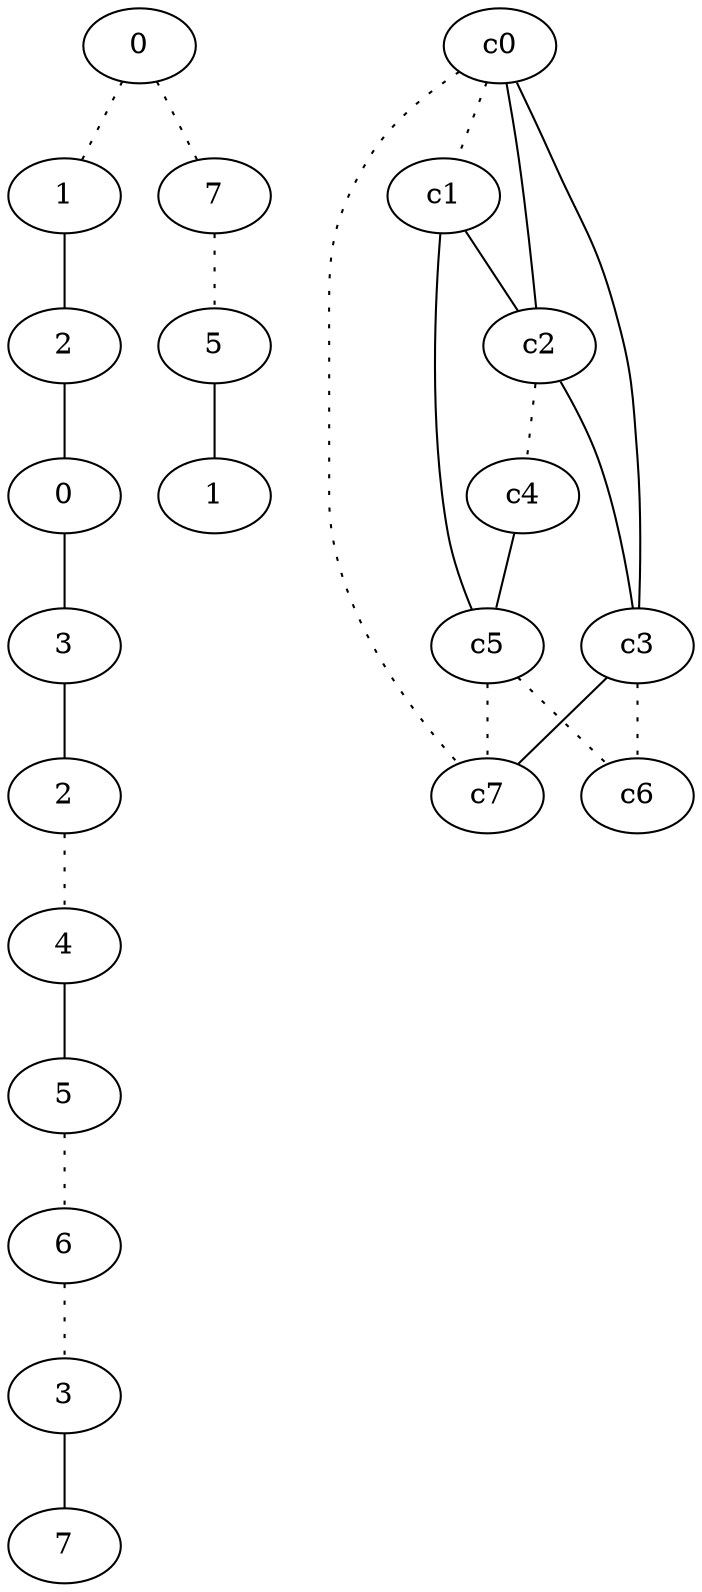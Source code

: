 graph {
a0[label=0];
a1[label=1];
a2[label=2];
a3[label=0];
a4[label=3];
a5[label=2];
a6[label=4];
a7[label=5];
a8[label=6];
a9[label=3];
a10[label=7];
a11[label=7];
a12[label=5];
a13[label=1];
a0 -- a1 [style=dotted];
a0 -- a11 [style=dotted];
a1 -- a2;
a2 -- a3;
a3 -- a4;
a4 -- a5;
a5 -- a6 [style=dotted];
a6 -- a7;
a7 -- a8 [style=dotted];
a8 -- a9 [style=dotted];
a9 -- a10;
a11 -- a12 [style=dotted];
a12 -- a13;
c0 -- c1 [style=dotted];
c0 -- c2;
c0 -- c3;
c0 -- c7 [style=dotted];
c1 -- c2;
c1 -- c5;
c2 -- c3;
c2 -- c4 [style=dotted];
c3 -- c6 [style=dotted];
c3 -- c7;
c4 -- c5;
c5 -- c6 [style=dotted];
c5 -- c7 [style=dotted];
}
